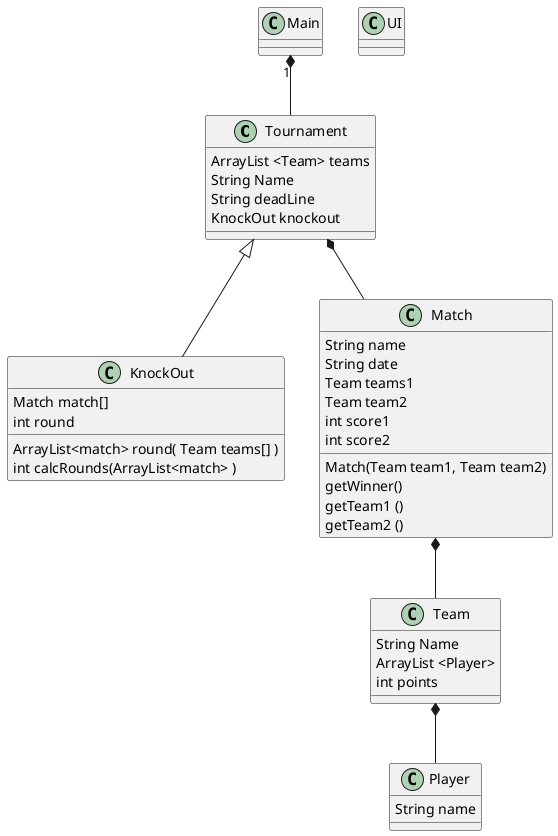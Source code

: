 @startuml
'https://plantuml.com/class-diagram



class Tournament
'class Foosball
'class GroupTournament
class KnockOut
class Player
class Match
class Team
class UI



Main "1" *-- Tournament
Tournament <|-- KnockOut

'Tournament <-- Foosball
'Foosball <|-- KnockOut
'Foosball <|-- GroupTournament

Tournament *-- Match
'GroupTournament *-- Match

Match *-- Team
Team *-- Player

Tournament : ArrayList <Team> teams
Tournament : String Name
Tournament : String deadLine
Tournament : KnockOut knockout


KnockOut : Match match[]
KnockOut : ArrayList<match> round( Team teams[] )
KnockOut : int round
KnockOut : int calcRounds(ArrayList<match> )


'Team array maybe?
Match : String name
Match : String date
Match : Team teams1
Match : Team team2
Match : int score1
Match : int score2
Match : Match(Team team1, Team team2)

Match : getWinner()
Match : getTeam1 ()
Match : getTeam2 ()

Team : String Name
Team : ArrayList <Player>
Team : int points

Player : String name


@enduml